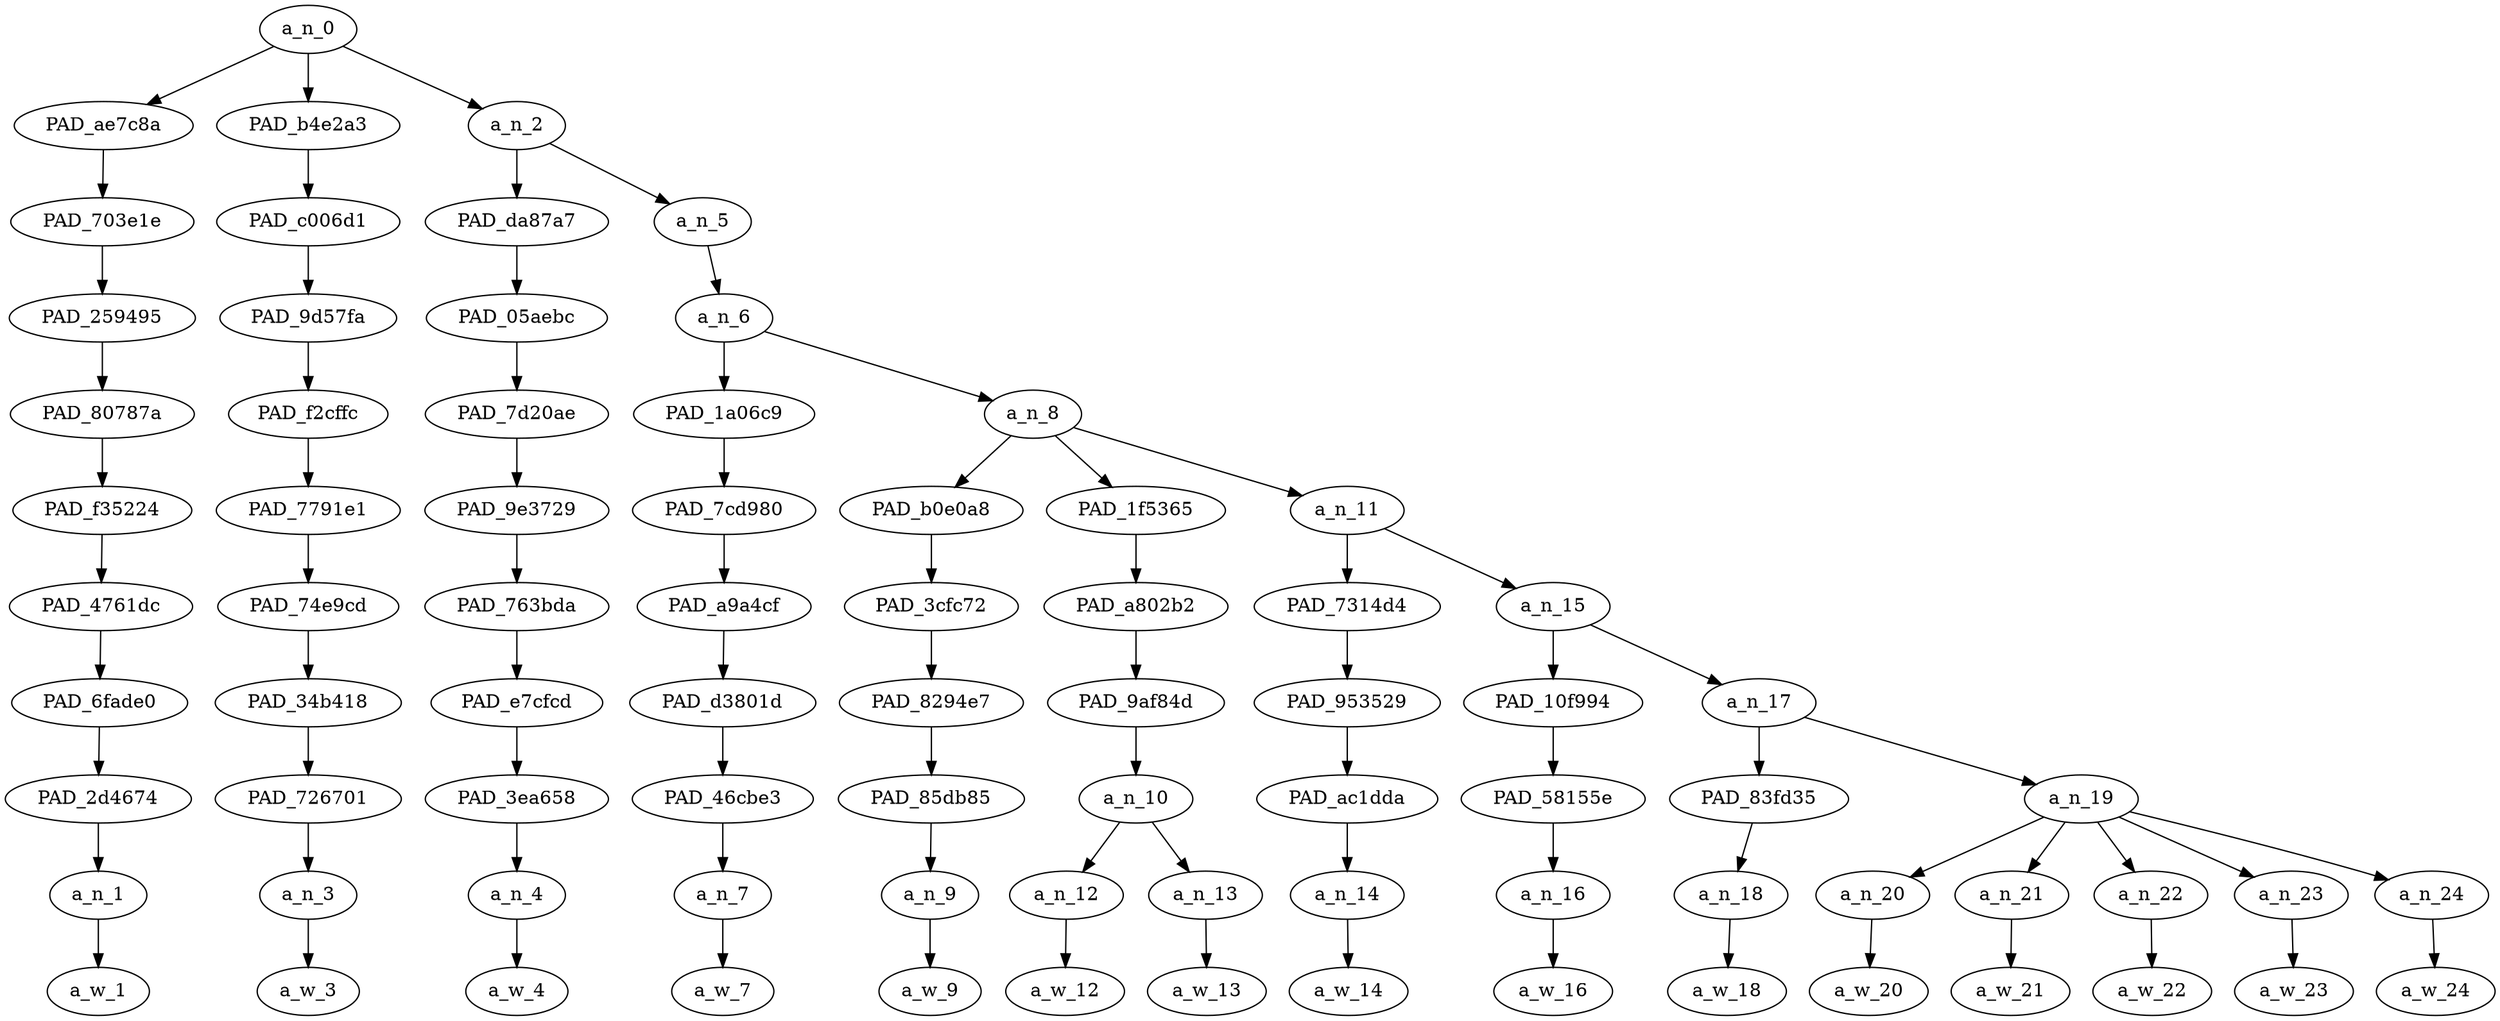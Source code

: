 strict digraph "" {
	a_n_0	[div_dir=1,
		index=0,
		level=10,
		pos="5.40625,10!",
		text_span="[0, 1, 2, 3, 4, 5, 6, 7, 8, 9, 10, 11, 12, 13, 14]",
		value=1.00000000];
	PAD_ae7c8a	[div_dir=-1,
		index=0,
		level=9,
		pos="0.0,9!",
		text_span="[0]",
		value=0.05846344];
	a_n_0 -> PAD_ae7c8a;
	PAD_b4e2a3	[div_dir=1,
		index=2,
		level=9,
		pos="14.0,9!",
		text_span="[14]",
		value=0.06866726];
	a_n_0 -> PAD_b4e2a3;
	a_n_2	[div_dir=1,
		index=1,
		level=9,
		pos="2.21875,9!",
		text_span="[1, 2, 3, 4, 5, 6, 7, 8, 9, 10, 11, 12, 13]",
		value=0.87250566];
	a_n_0 -> a_n_2;
	PAD_703e1e	[div_dir=-1,
		index=0,
		level=8,
		pos="0.0,8!",
		text_span="[0]",
		value=0.05846344];
	PAD_ae7c8a -> PAD_703e1e;
	PAD_259495	[div_dir=-1,
		index=0,
		level=7,
		pos="0.0,7!",
		text_span="[0]",
		value=0.05846344];
	PAD_703e1e -> PAD_259495;
	PAD_80787a	[div_dir=-1,
		index=0,
		level=6,
		pos="0.0,6!",
		text_span="[0]",
		value=0.05846344];
	PAD_259495 -> PAD_80787a;
	PAD_f35224	[div_dir=-1,
		index=0,
		level=5,
		pos="0.0,5!",
		text_span="[0]",
		value=0.05846344];
	PAD_80787a -> PAD_f35224;
	PAD_4761dc	[div_dir=-1,
		index=0,
		level=4,
		pos="0.0,4!",
		text_span="[0]",
		value=0.05846344];
	PAD_f35224 -> PAD_4761dc;
	PAD_6fade0	[div_dir=-1,
		index=0,
		level=3,
		pos="0.0,3!",
		text_span="[0]",
		value=0.05846344];
	PAD_4761dc -> PAD_6fade0;
	PAD_2d4674	[div_dir=-1,
		index=0,
		level=2,
		pos="0.0,2!",
		text_span="[0]",
		value=0.05846344];
	PAD_6fade0 -> PAD_2d4674;
	a_n_1	[div_dir=-1,
		index=0,
		level=1,
		pos="0.0,1!",
		text_span="[0]",
		value=0.05846344];
	PAD_2d4674 -> a_n_1;
	a_w_1	[div_dir=0,
		index=0,
		level=0,
		pos="0,0!",
		text_span="[0]",
		value=i];
	a_n_1 -> a_w_1;
	PAD_c006d1	[div_dir=1,
		index=3,
		level=8,
		pos="14.0,8!",
		text_span="[14]",
		value=0.06866726];
	PAD_b4e2a3 -> PAD_c006d1;
	PAD_9d57fa	[div_dir=1,
		index=3,
		level=7,
		pos="14.0,7!",
		text_span="[14]",
		value=0.06866726];
	PAD_c006d1 -> PAD_9d57fa;
	PAD_f2cffc	[div_dir=1,
		index=4,
		level=6,
		pos="14.0,6!",
		text_span="[14]",
		value=0.06866726];
	PAD_9d57fa -> PAD_f2cffc;
	PAD_7791e1	[div_dir=1,
		index=6,
		level=5,
		pos="14.0,5!",
		text_span="[14]",
		value=0.06866726];
	PAD_f2cffc -> PAD_7791e1;
	PAD_74e9cd	[div_dir=1,
		index=7,
		level=4,
		pos="14.0,4!",
		text_span="[14]",
		value=0.06866726];
	PAD_7791e1 -> PAD_74e9cd;
	PAD_34b418	[div_dir=1,
		index=8,
		level=3,
		pos="14.0,3!",
		text_span="[14]",
		value=0.06866726];
	PAD_74e9cd -> PAD_34b418;
	PAD_726701	[div_dir=1,
		index=9,
		level=2,
		pos="14.0,2!",
		text_span="[14]",
		value=0.06866726];
	PAD_34b418 -> PAD_726701;
	a_n_3	[div_dir=1,
		index=14,
		level=1,
		pos="14.0,1!",
		text_span="[14]",
		value=0.06866726];
	PAD_726701 -> a_n_3;
	a_w_3	[div_dir=0,
		index=14,
		level=0,
		pos="14,0!",
		text_span="[14]",
		value=😣];
	a_n_3 -> a_w_3;
	PAD_da87a7	[div_dir=-1,
		index=1,
		level=8,
		pos="1.0,8!",
		text_span="[1]",
		value=0.05141762];
	a_n_2 -> PAD_da87a7;
	a_n_5	[div_dir=1,
		index=2,
		level=8,
		pos="3.4375,8!",
		text_span="[2, 3, 4, 5, 6, 7, 8, 9, 10, 11, 12, 13]",
		value=0.82060241];
	a_n_2 -> a_n_5;
	PAD_05aebc	[div_dir=-1,
		index=1,
		level=7,
		pos="1.0,7!",
		text_span="[1]",
		value=0.05141762];
	PAD_da87a7 -> PAD_05aebc;
	PAD_7d20ae	[div_dir=-1,
		index=1,
		level=6,
		pos="1.0,6!",
		text_span="[1]",
		value=0.05141762];
	PAD_05aebc -> PAD_7d20ae;
	PAD_9e3729	[div_dir=-1,
		index=1,
		level=5,
		pos="1.0,5!",
		text_span="[1]",
		value=0.05141762];
	PAD_7d20ae -> PAD_9e3729;
	PAD_763bda	[div_dir=-1,
		index=1,
		level=4,
		pos="1.0,4!",
		text_span="[1]",
		value=0.05141762];
	PAD_9e3729 -> PAD_763bda;
	PAD_e7cfcd	[div_dir=-1,
		index=1,
		level=3,
		pos="1.0,3!",
		text_span="[1]",
		value=0.05141762];
	PAD_763bda -> PAD_e7cfcd;
	PAD_3ea658	[div_dir=-1,
		index=1,
		level=2,
		pos="1.0,2!",
		text_span="[1]",
		value=0.05141762];
	PAD_e7cfcd -> PAD_3ea658;
	a_n_4	[div_dir=-1,
		index=1,
		level=1,
		pos="1.0,1!",
		text_span="[1]",
		value=0.05141762];
	PAD_3ea658 -> a_n_4;
	a_w_4	[div_dir=0,
		index=1,
		level=0,
		pos="1,0!",
		text_span="[1]",
		value=have];
	a_n_4 -> a_w_4;
	a_n_6	[div_dir=1,
		index=2,
		level=7,
		pos="3.4375,7!",
		text_span="[2, 3, 4, 5, 6, 7, 8, 9, 10, 11, 12, 13]",
		value=0.82008405];
	a_n_5 -> a_n_6;
	PAD_1a06c9	[div_dir=1,
		index=2,
		level=6,
		pos="2.0,6!",
		text_span="[2]",
		value=0.04053853];
	a_n_6 -> PAD_1a06c9;
	a_n_8	[div_dir=1,
		index=3,
		level=6,
		pos="4.875,6!",
		text_span="[3, 4, 5, 6, 7, 8, 9, 10, 11, 12, 13]",
		value=0.77902718];
	a_n_6 -> a_n_8;
	PAD_7cd980	[div_dir=1,
		index=2,
		level=5,
		pos="2.0,5!",
		text_span="[2]",
		value=0.04053853];
	PAD_1a06c9 -> PAD_7cd980;
	PAD_a9a4cf	[div_dir=1,
		index=2,
		level=4,
		pos="2.0,4!",
		text_span="[2]",
		value=0.04053853];
	PAD_7cd980 -> PAD_a9a4cf;
	PAD_d3801d	[div_dir=1,
		index=2,
		level=3,
		pos="2.0,3!",
		text_span="[2]",
		value=0.04053853];
	PAD_a9a4cf -> PAD_d3801d;
	PAD_46cbe3	[div_dir=1,
		index=2,
		level=2,
		pos="2.0,2!",
		text_span="[2]",
		value=0.04053853];
	PAD_d3801d -> PAD_46cbe3;
	a_n_7	[div_dir=1,
		index=2,
		level=1,
		pos="2.0,1!",
		text_span="[2]",
		value=0.04053853];
	PAD_46cbe3 -> a_n_7;
	a_w_7	[div_dir=0,
		index=2,
		level=0,
		pos="2,0!",
		text_span="[2]",
		value=to];
	a_n_7 -> a_w_7;
	PAD_b0e0a8	[div_dir=1,
		index=3,
		level=5,
		pos="3.0,5!",
		text_span="[3]",
		value=0.04772167];
	a_n_8 -> PAD_b0e0a8;
	PAD_1f5365	[div_dir=1,
		index=4,
		level=5,
		pos="4.5,5!",
		text_span="[4, 5]",
		value=0.12038512];
	a_n_8 -> PAD_1f5365;
	a_n_11	[div_dir=1,
		index=5,
		level=5,
		pos="7.125,5!",
		text_span="[6, 7, 8, 9, 10, 11, 12, 13]",
		value=0.61038547];
	a_n_8 -> a_n_11;
	PAD_3cfc72	[div_dir=1,
		index=3,
		level=4,
		pos="3.0,4!",
		text_span="[3]",
		value=0.04772167];
	PAD_b0e0a8 -> PAD_3cfc72;
	PAD_8294e7	[div_dir=1,
		index=3,
		level=3,
		pos="3.0,3!",
		text_span="[3]",
		value=0.04772167];
	PAD_3cfc72 -> PAD_8294e7;
	PAD_85db85	[div_dir=1,
		index=3,
		level=2,
		pos="3.0,2!",
		text_span="[3]",
		value=0.04772167];
	PAD_8294e7 -> PAD_85db85;
	a_n_9	[div_dir=1,
		index=3,
		level=1,
		pos="3.0,1!",
		text_span="[3]",
		value=0.04772167];
	PAD_85db85 -> a_n_9;
	a_w_9	[div_dir=0,
		index=3,
		level=0,
		pos="3,0!",
		text_span="[3]",
		value=go];
	a_n_9 -> a_w_9;
	PAD_a802b2	[div_dir=1,
		index=4,
		level=4,
		pos="4.5,4!",
		text_span="[4, 5]",
		value=0.12038512];
	PAD_1f5365 -> PAD_a802b2;
	PAD_9af84d	[div_dir=1,
		index=4,
		level=3,
		pos="4.5,3!",
		text_span="[4, 5]",
		value=0.12038512];
	PAD_a802b2 -> PAD_9af84d;
	a_n_10	[div_dir=1,
		index=4,
		level=2,
		pos="4.5,2!",
		text_span="[4, 5]",
		value=0.12038512];
	PAD_9af84d -> a_n_10;
	a_n_12	[div_dir=1,
		index=4,
		level=1,
		pos="4.0,1!",
		text_span="[4]",
		value=0.04139163];
	a_n_10 -> a_n_12;
	a_n_13	[div_dir=1,
		index=5,
		level=1,
		pos="5.0,1!",
		text_span="[5]",
		value=0.07867467];
	a_n_10 -> a_n_13;
	a_w_12	[div_dir=0,
		index=4,
		level=0,
		pos="4,0!",
		text_span="[4]",
		value=to1];
	a_n_12 -> a_w_12;
	a_w_13	[div_dir=0,
		index=5,
		level=0,
		pos="5,0!",
		text_span="[5]",
		value=court];
	a_n_13 -> a_w_13;
	PAD_7314d4	[div_dir=-1,
		index=5,
		level=4,
		pos="6.0,4!",
		text_span="[6]",
		value=0.04208062];
	a_n_11 -> PAD_7314d4;
	a_n_15	[div_dir=1,
		index=6,
		level=4,
		pos="8.25,4!",
		text_span="[7, 8, 9, 10, 11, 12, 13]",
		value=0.56786671];
	a_n_11 -> a_n_15;
	PAD_953529	[div_dir=-1,
		index=5,
		level=3,
		pos="6.0,3!",
		text_span="[6]",
		value=0.04208062];
	PAD_7314d4 -> PAD_953529;
	PAD_ac1dda	[div_dir=-1,
		index=5,
		level=2,
		pos="6.0,2!",
		text_span="[6]",
		value=0.04208062];
	PAD_953529 -> PAD_ac1dda;
	a_n_14	[div_dir=-1,
		index=6,
		level=1,
		pos="6.0,1!",
		text_span="[6]",
		value=0.04208062];
	PAD_ac1dda -> a_n_14;
	a_w_14	[div_dir=0,
		index=6,
		level=0,
		pos="6,0!",
		text_span="[6]",
		value=for];
	a_n_14 -> a_w_14;
	PAD_10f994	[div_dir=1,
		index=6,
		level=3,
		pos="7.0,3!",
		text_span="[7]",
		value=0.04065474];
	a_n_15 -> PAD_10f994;
	a_n_17	[div_dir=1,
		index=7,
		level=3,
		pos="9.5,3!",
		text_span="[8, 9, 10, 11, 12, 13]",
		value=0.52667797];
	a_n_15 -> a_n_17;
	PAD_58155e	[div_dir=1,
		index=6,
		level=2,
		pos="7.0,2!",
		text_span="[7]",
		value=0.04065474];
	PAD_10f994 -> PAD_58155e;
	a_n_16	[div_dir=1,
		index=7,
		level=1,
		pos="7.0,1!",
		text_span="[7]",
		value=0.04065474];
	PAD_58155e -> a_n_16;
	a_w_16	[div_dir=0,
		index=7,
		level=0,
		pos="7,0!",
		text_span="[7]",
		value=not];
	a_n_16 -> a_w_16;
	PAD_83fd35	[div_dir=1,
		index=7,
		level=2,
		pos="8.0,2!",
		text_span="[8]",
		value=0.05617290];
	a_n_17 -> PAD_83fd35;
	a_n_19	[div_dir=1,
		index=8,
		level=2,
		pos="11.0,2!",
		text_span="[9, 10, 11, 12, 13]",
		value=0.47000298];
	a_n_17 -> a_n_19;
	a_n_18	[div_dir=1,
		index=8,
		level=1,
		pos="8.0,1!",
		text_span="[8]",
		value=0.05617290];
	PAD_83fd35 -> a_n_18;
	a_w_18	[div_dir=0,
		index=8,
		level=0,
		pos="8,0!",
		text_span="[8]",
		value=having];
	a_n_18 -> a_w_18;
	a_n_20	[div_dir=1,
		index=9,
		level=1,
		pos="9.0,1!",
		text_span="[9]",
		value=0.04929113];
	a_n_19 -> a_n_20;
	a_n_21	[div_dir=1,
		index=10,
		level=1,
		pos="10.0,1!",
		text_span="[10]",
		value=0.07318191];
	a_n_19 -> a_n_21;
	a_n_22	[div_dir=1,
		index=11,
		level=1,
		pos="11.0,1!",
		text_span="[11]",
		value=0.12043778];
	a_n_19 -> a_n_22;
	a_n_23	[div_dir=-1,
		index=12,
		level=1,
		pos="12.0,1!",
		text_span="[12]",
		value=0.10744310];
	a_n_19 -> a_n_23;
	a_n_24	[div_dir=-1,
		index=13,
		level=1,
		pos="13.0,1!",
		text_span="[13]",
		value=0.11933889];
	a_n_19 -> a_n_24;
	a_w_20	[div_dir=0,
		index=9,
		level=0,
		pos="9,0!",
		text_span="[9]",
		value=an];
	a_n_20 -> a_w_20;
	a_w_21	[div_dir=0,
		index=10,
		level=0,
		pos="10,0!",
		text_span="[10]",
		value=off];
	a_n_21 -> a_w_21;
	a_w_22	[div_dir=0,
		index=11,
		level=0,
		pos="11,0!",
		text_span="[11]",
		value=campus];
	a_n_22 -> a_w_22;
	a_w_23	[div_dir=0,
		index=12,
		level=0,
		pos="12,0!",
		text_span="[12]",
		value=pass];
	a_n_23 -> a_w_23;
	a_w_24	[div_dir=0,
		index=13,
		level=0,
		pos="13,0!",
		text_span="[13]",
		value=ghetto];
	a_n_24 -> a_w_24;
}

